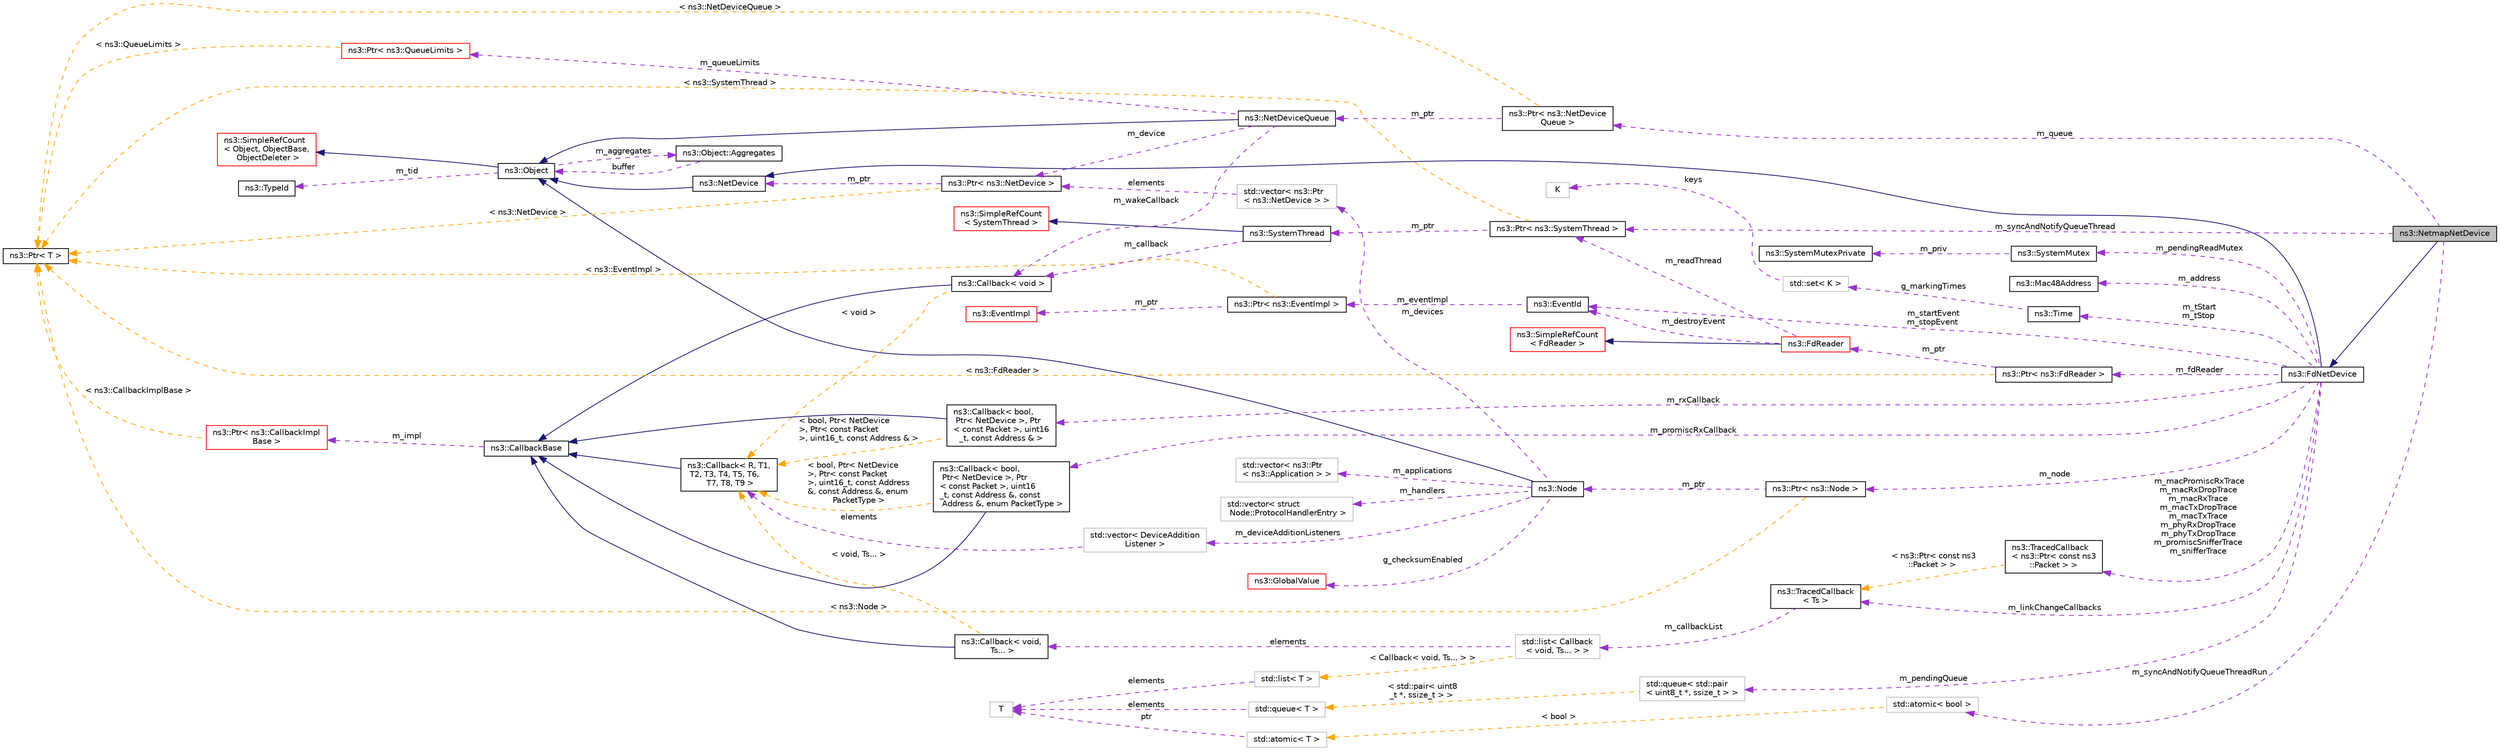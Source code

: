 digraph "ns3::NetmapNetDevice"
{
 // LATEX_PDF_SIZE
  edge [fontname="Helvetica",fontsize="10",labelfontname="Helvetica",labelfontsize="10"];
  node [fontname="Helvetica",fontsize="10",shape=record];
  rankdir="LR";
  Node1 [label="ns3::NetmapNetDevice",height=0.2,width=0.4,color="black", fillcolor="grey75", style="filled", fontcolor="black",tooltip="a NetDevice to read/write network traffic from/into a netmap file descriptor."];
  Node2 -> Node1 [dir="back",color="midnightblue",fontsize="10",style="solid",fontname="Helvetica"];
  Node2 [label="ns3::FdNetDevice",height=0.2,width=0.4,color="black", fillcolor="white", style="filled",URL="$classns3_1_1_fd_net_device.html",tooltip="a NetDevice to read/write network traffic from/into a file descriptor."];
  Node3 -> Node2 [dir="back",color="midnightblue",fontsize="10",style="solid",fontname="Helvetica"];
  Node3 [label="ns3::NetDevice",height=0.2,width=0.4,color="black", fillcolor="white", style="filled",URL="$classns3_1_1_net_device.html",tooltip="Network layer to device interface."];
  Node4 -> Node3 [dir="back",color="midnightblue",fontsize="10",style="solid",fontname="Helvetica"];
  Node4 [label="ns3::Object",height=0.2,width=0.4,color="black", fillcolor="white", style="filled",URL="$classns3_1_1_object.html",tooltip="A base class which provides memory management and object aggregation."];
  Node5 -> Node4 [dir="back",color="midnightblue",fontsize="10",style="solid",fontname="Helvetica"];
  Node5 [label="ns3::SimpleRefCount\l\< Object, ObjectBase,\l ObjectDeleter \>",height=0.2,width=0.4,color="red", fillcolor="white", style="filled",URL="$classns3_1_1_simple_ref_count.html",tooltip=" "];
  Node9 -> Node4 [dir="back",color="darkorchid3",fontsize="10",style="dashed",label=" m_tid" ,fontname="Helvetica"];
  Node9 [label="ns3::TypeId",height=0.2,width=0.4,color="black", fillcolor="white", style="filled",URL="$classns3_1_1_type_id.html",tooltip="a unique identifier for an interface."];
  Node10 -> Node4 [dir="back",color="darkorchid3",fontsize="10",style="dashed",label=" m_aggregates" ,fontname="Helvetica"];
  Node10 [label="ns3::Object::Aggregates",height=0.2,width=0.4,color="black", fillcolor="white", style="filled",URL="$structns3_1_1_object_1_1_aggregates.html",tooltip="The list of Objects aggregated to this one."];
  Node4 -> Node10 [dir="back",color="darkorchid3",fontsize="10",style="dashed",label=" buffer" ,fontname="Helvetica"];
  Node11 -> Node2 [dir="back",color="darkorchid3",fontsize="10",style="dashed",label=" m_macPromiscRxTrace\nm_macRxDropTrace\nm_macRxTrace\nm_macTxDropTrace\nm_macTxTrace\nm_phyRxDropTrace\nm_phyTxDropTrace\nm_promiscSnifferTrace\nm_snifferTrace" ,fontname="Helvetica"];
  Node11 [label="ns3::TracedCallback\l\< ns3::Ptr\< const ns3\l::Packet \> \>",height=0.2,width=0.4,color="black", fillcolor="white", style="filled",URL="$classns3_1_1_traced_callback.html",tooltip=" "];
  Node12 -> Node11 [dir="back",color="orange",fontsize="10",style="dashed",label=" \< ns3::Ptr\< const ns3\l::Packet \> \>" ,fontname="Helvetica"];
  Node12 [label="ns3::TracedCallback\l\< Ts \>",height=0.2,width=0.4,color="black", fillcolor="white", style="filled",URL="$classns3_1_1_traced_callback.html",tooltip="Forward calls to a chain of Callback."];
  Node13 -> Node12 [dir="back",color="darkorchid3",fontsize="10",style="dashed",label=" m_callbackList" ,fontname="Helvetica"];
  Node13 [label="std::list\< Callback\l\< void, Ts... \> \>",height=0.2,width=0.4,color="grey75", fillcolor="white", style="filled",tooltip=" "];
  Node14 -> Node13 [dir="back",color="darkorchid3",fontsize="10",style="dashed",label=" elements" ,fontname="Helvetica"];
  Node14 [label="ns3::Callback\< void,\l Ts... \>",height=0.2,width=0.4,color="black", fillcolor="white", style="filled",URL="$classns3_1_1_callback.html",tooltip=" "];
  Node15 -> Node14 [dir="back",color="midnightblue",fontsize="10",style="solid",fontname="Helvetica"];
  Node15 [label="ns3::CallbackBase",height=0.2,width=0.4,color="black", fillcolor="white", style="filled",URL="$classns3_1_1_callback_base.html",tooltip="Base class for Callback class."];
  Node16 -> Node15 [dir="back",color="darkorchid3",fontsize="10",style="dashed",label=" m_impl" ,fontname="Helvetica"];
  Node16 [label="ns3::Ptr\< ns3::CallbackImpl\lBase \>",height=0.2,width=0.4,color="red", fillcolor="white", style="filled",URL="$classns3_1_1_ptr.html",tooltip=" "];
  Node19 -> Node16 [dir="back",color="orange",fontsize="10",style="dashed",label=" \< ns3::CallbackImplBase \>" ,fontname="Helvetica"];
  Node19 [label="ns3::Ptr\< T \>",height=0.2,width=0.4,color="black", fillcolor="white", style="filled",URL="$classns3_1_1_ptr.html",tooltip="Smart pointer class similar to boost::intrusive_ptr."];
  Node20 -> Node14 [dir="back",color="orange",fontsize="10",style="dashed",label=" \< void, Ts... \>" ,fontname="Helvetica"];
  Node20 [label="ns3::Callback\< R, T1,\l T2, T3, T4, T5, T6,\l T7, T8, T9 \>",height=0.2,width=0.4,color="black", fillcolor="white", style="filled",URL="$classns3_1_1_callback.html",tooltip="Callback template class."];
  Node15 -> Node20 [dir="back",color="midnightblue",fontsize="10",style="solid",fontname="Helvetica"];
  Node21 -> Node13 [dir="back",color="orange",fontsize="10",style="dashed",label=" \< Callback\< void, Ts... \> \>" ,fontname="Helvetica"];
  Node21 [label="std::list\< T \>",height=0.2,width=0.4,color="grey75", fillcolor="white", style="filled",tooltip=" "];
  Node22 -> Node21 [dir="back",color="darkorchid3",fontsize="10",style="dashed",label=" elements" ,fontname="Helvetica"];
  Node22 [label="T",height=0.2,width=0.4,color="grey75", fillcolor="white", style="filled",tooltip=" "];
  Node23 -> Node2 [dir="back",color="darkorchid3",fontsize="10",style="dashed",label=" m_address" ,fontname="Helvetica"];
  Node23 [label="ns3::Mac48Address",height=0.2,width=0.4,color="black", fillcolor="white", style="filled",URL="$classns3_1_1_mac48_address.html",tooltip="an EUI-48 address"];
  Node24 -> Node2 [dir="back",color="darkorchid3",fontsize="10",style="dashed",label=" m_promiscRxCallback" ,fontname="Helvetica"];
  Node24 [label="ns3::Callback\< bool,\l Ptr\< NetDevice \>, Ptr\l\< const Packet \>, uint16\l_t, const Address &, const\l Address &, enum PacketType \>",height=0.2,width=0.4,color="black", fillcolor="white", style="filled",URL="$classns3_1_1_callback.html",tooltip=" "];
  Node15 -> Node24 [dir="back",color="midnightblue",fontsize="10",style="solid",fontname="Helvetica"];
  Node20 -> Node24 [dir="back",color="orange",fontsize="10",style="dashed",label=" \< bool, Ptr\< NetDevice\l \>, Ptr\< const Packet\l \>, uint16_t, const Address\l &, const Address &, enum\l PacketType \>" ,fontname="Helvetica"];
  Node25 -> Node2 [dir="back",color="darkorchid3",fontsize="10",style="dashed",label=" m_startEvent\nm_stopEvent" ,fontname="Helvetica"];
  Node25 [label="ns3::EventId",height=0.2,width=0.4,color="black", fillcolor="white", style="filled",URL="$classns3_1_1_event_id.html",tooltip="An identifier for simulation events."];
  Node26 -> Node25 [dir="back",color="darkorchid3",fontsize="10",style="dashed",label=" m_eventImpl" ,fontname="Helvetica"];
  Node26 [label="ns3::Ptr\< ns3::EventImpl \>",height=0.2,width=0.4,color="black", fillcolor="white", style="filled",URL="$classns3_1_1_ptr.html",tooltip=" "];
  Node27 -> Node26 [dir="back",color="darkorchid3",fontsize="10",style="dashed",label=" m_ptr" ,fontname="Helvetica"];
  Node27 [label="ns3::EventImpl",height=0.2,width=0.4,color="red", fillcolor="white", style="filled",URL="$classns3_1_1_event_impl.html",tooltip="A simulation event."];
  Node19 -> Node26 [dir="back",color="orange",fontsize="10",style="dashed",label=" \< ns3::EventImpl \>" ,fontname="Helvetica"];
  Node29 -> Node2 [dir="back",color="darkorchid3",fontsize="10",style="dashed",label=" m_node" ,fontname="Helvetica"];
  Node29 [label="ns3::Ptr\< ns3::Node \>",height=0.2,width=0.4,color="black", fillcolor="white", style="filled",URL="$classns3_1_1_ptr.html",tooltip=" "];
  Node30 -> Node29 [dir="back",color="darkorchid3",fontsize="10",style="dashed",label=" m_ptr" ,fontname="Helvetica"];
  Node30 [label="ns3::Node",height=0.2,width=0.4,color="black", fillcolor="white", style="filled",URL="$classns3_1_1_node.html",tooltip="A network Node."];
  Node4 -> Node30 [dir="back",color="midnightblue",fontsize="10",style="solid",fontname="Helvetica"];
  Node31 -> Node30 [dir="back",color="darkorchid3",fontsize="10",style="dashed",label=" m_applications" ,fontname="Helvetica"];
  Node31 [label="std::vector\< ns3::Ptr\l\< ns3::Application \> \>",height=0.2,width=0.4,color="grey75", fillcolor="white", style="filled",tooltip=" "];
  Node38 -> Node30 [dir="back",color="darkorchid3",fontsize="10",style="dashed",label=" m_devices" ,fontname="Helvetica"];
  Node38 [label="std::vector\< ns3::Ptr\l\< ns3::NetDevice \> \>",height=0.2,width=0.4,color="grey75", fillcolor="white", style="filled",tooltip=" "];
  Node39 -> Node38 [dir="back",color="darkorchid3",fontsize="10",style="dashed",label=" elements" ,fontname="Helvetica"];
  Node39 [label="ns3::Ptr\< ns3::NetDevice \>",height=0.2,width=0.4,color="black", fillcolor="white", style="filled",URL="$classns3_1_1_ptr.html",tooltip=" "];
  Node3 -> Node39 [dir="back",color="darkorchid3",fontsize="10",style="dashed",label=" m_ptr" ,fontname="Helvetica"];
  Node19 -> Node39 [dir="back",color="orange",fontsize="10",style="dashed",label=" \< ns3::NetDevice \>" ,fontname="Helvetica"];
  Node40 -> Node30 [dir="back",color="darkorchid3",fontsize="10",style="dashed",label=" g_checksumEnabled" ,fontname="Helvetica"];
  Node40 [label="ns3::GlobalValue",height=0.2,width=0.4,color="red", fillcolor="white", style="filled",URL="$classns3_1_1_global_value.html",tooltip="Hold a so-called 'global value'."];
  Node49 -> Node30 [dir="back",color="darkorchid3",fontsize="10",style="dashed",label=" m_handlers" ,fontname="Helvetica"];
  Node49 [label="std::vector\< struct\l Node::ProtocolHandlerEntry \>",height=0.2,width=0.4,color="grey75", fillcolor="white", style="filled",tooltip=" "];
  Node52 -> Node30 [dir="back",color="darkorchid3",fontsize="10",style="dashed",label=" m_deviceAdditionListeners" ,fontname="Helvetica"];
  Node52 [label="std::vector\< DeviceAddition\lListener \>",height=0.2,width=0.4,color="grey75", fillcolor="white", style="filled",tooltip=" "];
  Node20 -> Node52 [dir="back",color="darkorchid3",fontsize="10",style="dashed",label=" elements" ,fontname="Helvetica"];
  Node19 -> Node29 [dir="back",color="orange",fontsize="10",style="dashed",label=" \< ns3::Node \>" ,fontname="Helvetica"];
  Node53 -> Node2 [dir="back",color="darkorchid3",fontsize="10",style="dashed",label=" m_rxCallback" ,fontname="Helvetica"];
  Node53 [label="ns3::Callback\< bool,\l Ptr\< NetDevice \>, Ptr\l\< const Packet \>, uint16\l_t, const Address & \>",height=0.2,width=0.4,color="black", fillcolor="white", style="filled",URL="$classns3_1_1_callback.html",tooltip=" "];
  Node15 -> Node53 [dir="back",color="midnightblue",fontsize="10",style="solid",fontname="Helvetica"];
  Node20 -> Node53 [dir="back",color="orange",fontsize="10",style="dashed",label=" \< bool, Ptr\< NetDevice\l \>, Ptr\< const Packet\l \>, uint16_t, const Address & \>" ,fontname="Helvetica"];
  Node12 -> Node2 [dir="back",color="darkorchid3",fontsize="10",style="dashed",label=" m_linkChangeCallbacks" ,fontname="Helvetica"];
  Node34 -> Node2 [dir="back",color="darkorchid3",fontsize="10",style="dashed",label=" m_tStart\nm_tStop" ,fontname="Helvetica"];
  Node34 [label="ns3::Time",height=0.2,width=0.4,color="black", fillcolor="white", style="filled",URL="$classns3_1_1_time.html",tooltip="Simulation virtual time values and global simulation resolution."];
  Node35 -> Node34 [dir="back",color="darkorchid3",fontsize="10",style="dashed",label=" g_markingTimes" ,fontname="Helvetica"];
  Node35 [label="std::set\< K \>",height=0.2,width=0.4,color="grey75", fillcolor="white", style="filled",tooltip=" "];
  Node36 -> Node35 [dir="back",color="darkorchid3",fontsize="10",style="dashed",label=" keys" ,fontname="Helvetica"];
  Node36 [label="K",height=0.2,width=0.4,color="grey75", fillcolor="white", style="filled",tooltip=" "];
  Node54 -> Node2 [dir="back",color="darkorchid3",fontsize="10",style="dashed",label=" m_pendingReadMutex" ,fontname="Helvetica"];
  Node54 [label="ns3::SystemMutex",height=0.2,width=0.4,color="black", fillcolor="white", style="filled",URL="$classns3_1_1_system_mutex.html",tooltip="A class which provides a relatively platform-independent Mutual Exclusion thread synchronization prim..."];
  Node55 -> Node54 [dir="back",color="darkorchid3",fontsize="10",style="dashed",label=" m_priv" ,fontname="Helvetica"];
  Node55 [label="ns3::SystemMutexPrivate",height=0.2,width=0.4,color="black", fillcolor="white", style="filled",URL="$classns3_1_1_system_mutex_private.html",tooltip="System-dependent implementation of SystemMutex."];
  Node56 -> Node2 [dir="back",color="darkorchid3",fontsize="10",style="dashed",label=" m_pendingQueue" ,fontname="Helvetica"];
  Node56 [label="std::queue\< std::pair\l\< uint8_t *, ssize_t \> \>",height=0.2,width=0.4,color="grey75", fillcolor="white", style="filled",tooltip=" "];
  Node57 -> Node56 [dir="back",color="orange",fontsize="10",style="dashed",label=" \< std::pair\< uint8\l_t *, ssize_t \> \>" ,fontname="Helvetica"];
  Node57 [label="std::queue\< T \>",height=0.2,width=0.4,color="grey75", fillcolor="white", style="filled",tooltip=" "];
  Node22 -> Node57 [dir="back",color="darkorchid3",fontsize="10",style="dashed",label=" elements" ,fontname="Helvetica"];
  Node58 -> Node2 [dir="back",color="darkorchid3",fontsize="10",style="dashed",label=" m_fdReader" ,fontname="Helvetica"];
  Node58 [label="ns3::Ptr\< ns3::FdReader \>",height=0.2,width=0.4,color="black", fillcolor="white", style="filled",URL="$classns3_1_1_ptr.html",tooltip=" "];
  Node59 -> Node58 [dir="back",color="darkorchid3",fontsize="10",style="dashed",label=" m_ptr" ,fontname="Helvetica"];
  Node59 [label="ns3::FdReader",height=0.2,width=0.4,color="red", fillcolor="white", style="filled",URL="$classns3_1_1_fd_reader.html",tooltip="A class that asynchronously reads from a file descriptor."];
  Node60 -> Node59 [dir="back",color="midnightblue",fontsize="10",style="solid",fontname="Helvetica"];
  Node60 [label="ns3::SimpleRefCount\l\< FdReader \>",height=0.2,width=0.4,color="red", fillcolor="white", style="filled",URL="$classns3_1_1_simple_ref_count.html",tooltip=" "];
  Node25 -> Node59 [dir="back",color="darkorchid3",fontsize="10",style="dashed",label=" m_destroyEvent" ,fontname="Helvetica"];
  Node62 -> Node59 [dir="back",color="darkorchid3",fontsize="10",style="dashed",label=" m_readThread" ,fontname="Helvetica"];
  Node62 [label="ns3::Ptr\< ns3::SystemThread \>",height=0.2,width=0.4,color="black", fillcolor="white", style="filled",URL="$classns3_1_1_ptr.html",tooltip=" "];
  Node63 -> Node62 [dir="back",color="darkorchid3",fontsize="10",style="dashed",label=" m_ptr" ,fontname="Helvetica"];
  Node63 [label="ns3::SystemThread",height=0.2,width=0.4,color="black", fillcolor="white", style="filled",URL="$classns3_1_1_system_thread.html",tooltip="A class which provides a relatively platform-independent thread primitive."];
  Node64 -> Node63 [dir="back",color="midnightblue",fontsize="10",style="solid",fontname="Helvetica"];
  Node64 [label="ns3::SimpleRefCount\l\< SystemThread \>",height=0.2,width=0.4,color="red", fillcolor="white", style="filled",URL="$classns3_1_1_simple_ref_count.html",tooltip=" "];
  Node65 -> Node63 [dir="back",color="darkorchid3",fontsize="10",style="dashed",label=" m_callback" ,fontname="Helvetica"];
  Node65 [label="ns3::Callback\< void \>",height=0.2,width=0.4,color="black", fillcolor="white", style="filled",URL="$classns3_1_1_callback.html",tooltip=" "];
  Node15 -> Node65 [dir="back",color="midnightblue",fontsize="10",style="solid",fontname="Helvetica"];
  Node20 -> Node65 [dir="back",color="orange",fontsize="10",style="dashed",label=" \< void \>" ,fontname="Helvetica"];
  Node19 -> Node62 [dir="back",color="orange",fontsize="10",style="dashed",label=" \< ns3::SystemThread \>" ,fontname="Helvetica"];
  Node19 -> Node58 [dir="back",color="orange",fontsize="10",style="dashed",label=" \< ns3::FdReader \>" ,fontname="Helvetica"];
  Node66 -> Node1 [dir="back",color="darkorchid3",fontsize="10",style="dashed",label=" m_syncAndNotifyQueueThreadRun" ,fontname="Helvetica"];
  Node66 [label="std::atomic\< bool \>",height=0.2,width=0.4,color="grey75", fillcolor="white", style="filled",tooltip=" "];
  Node67 -> Node66 [dir="back",color="orange",fontsize="10",style="dashed",label=" \< bool \>" ,fontname="Helvetica"];
  Node67 [label="std::atomic\< T \>",height=0.2,width=0.4,color="grey75", fillcolor="white", style="filled",tooltip=" "];
  Node22 -> Node67 [dir="back",color="darkorchid3",fontsize="10",style="dashed",label=" ptr" ,fontname="Helvetica"];
  Node68 -> Node1 [dir="back",color="darkorchid3",fontsize="10",style="dashed",label=" m_queue" ,fontname="Helvetica"];
  Node68 [label="ns3::Ptr\< ns3::NetDevice\lQueue \>",height=0.2,width=0.4,color="black", fillcolor="white", style="filled",URL="$classns3_1_1_ptr.html",tooltip=" "];
  Node69 -> Node68 [dir="back",color="darkorchid3",fontsize="10",style="dashed",label=" m_ptr" ,fontname="Helvetica"];
  Node69 [label="ns3::NetDeviceQueue",height=0.2,width=0.4,color="black", fillcolor="white", style="filled",URL="$classns3_1_1_net_device_queue.html",tooltip="Network device transmission queue."];
  Node4 -> Node69 [dir="back",color="midnightblue",fontsize="10",style="solid",fontname="Helvetica"];
  Node39 -> Node69 [dir="back",color="darkorchid3",fontsize="10",style="dashed",label=" m_device" ,fontname="Helvetica"];
  Node65 -> Node69 [dir="back",color="darkorchid3",fontsize="10",style="dashed",label=" m_wakeCallback" ,fontname="Helvetica"];
  Node70 -> Node69 [dir="back",color="darkorchid3",fontsize="10",style="dashed",label=" m_queueLimits" ,fontname="Helvetica"];
  Node70 [label="ns3::Ptr\< ns3::QueueLimits \>",height=0.2,width=0.4,color="red", fillcolor="white", style="filled",URL="$classns3_1_1_ptr.html",tooltip=" "];
  Node19 -> Node70 [dir="back",color="orange",fontsize="10",style="dashed",label=" \< ns3::QueueLimits \>" ,fontname="Helvetica"];
  Node19 -> Node68 [dir="back",color="orange",fontsize="10",style="dashed",label=" \< ns3::NetDeviceQueue \>" ,fontname="Helvetica"];
  Node62 -> Node1 [dir="back",color="darkorchid3",fontsize="10",style="dashed",label=" m_syncAndNotifyQueueThread" ,fontname="Helvetica"];
}

